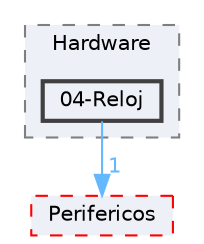 digraph "E:/Agustin/Escritorio/MCUexpresso/KitLPC845-C++/src/Drivers/Hardware/04-Reloj"
{
 // LATEX_PDF_SIZE
  bgcolor="transparent";
  edge [fontname=Helvetica,fontsize=10,labelfontname=Helvetica,labelfontsize=10];
  node [fontname=Helvetica,fontsize=10,shape=box,height=0.2,width=0.4];
  compound=true
  subgraph clusterdir_20b8c9b61d64145e8c95b1ca5e812349 {
    graph [ bgcolor="#edf0f7", pencolor="grey50", label="Hardware", fontname=Helvetica,fontsize=10 style="filled,dashed", URL="dir_20b8c9b61d64145e8c95b1ca5e812349.html",tooltip=""]
  dir_b76d6069f2e32288c356e567b62110ee [label="04-Reloj", fillcolor="#edf0f7", color="grey25", style="filled,bold", URL="dir_b76d6069f2e32288c356e567b62110ee.html",tooltip=""];
  }
  dir_fddceb55b13f36ba841fc9095bbfed65 [label="Perifericos", fillcolor="#edf0f7", color="red", style="filled,dashed", URL="dir_fddceb55b13f36ba841fc9095bbfed65.html",tooltip=""];
  dir_b76d6069f2e32288c356e567b62110ee->dir_fddceb55b13f36ba841fc9095bbfed65 [headlabel="1", labeldistance=1.5 headhref="dir_000007_000031.html" href="dir_000007_000031.html" color="steelblue1" fontcolor="steelblue1"];
}
